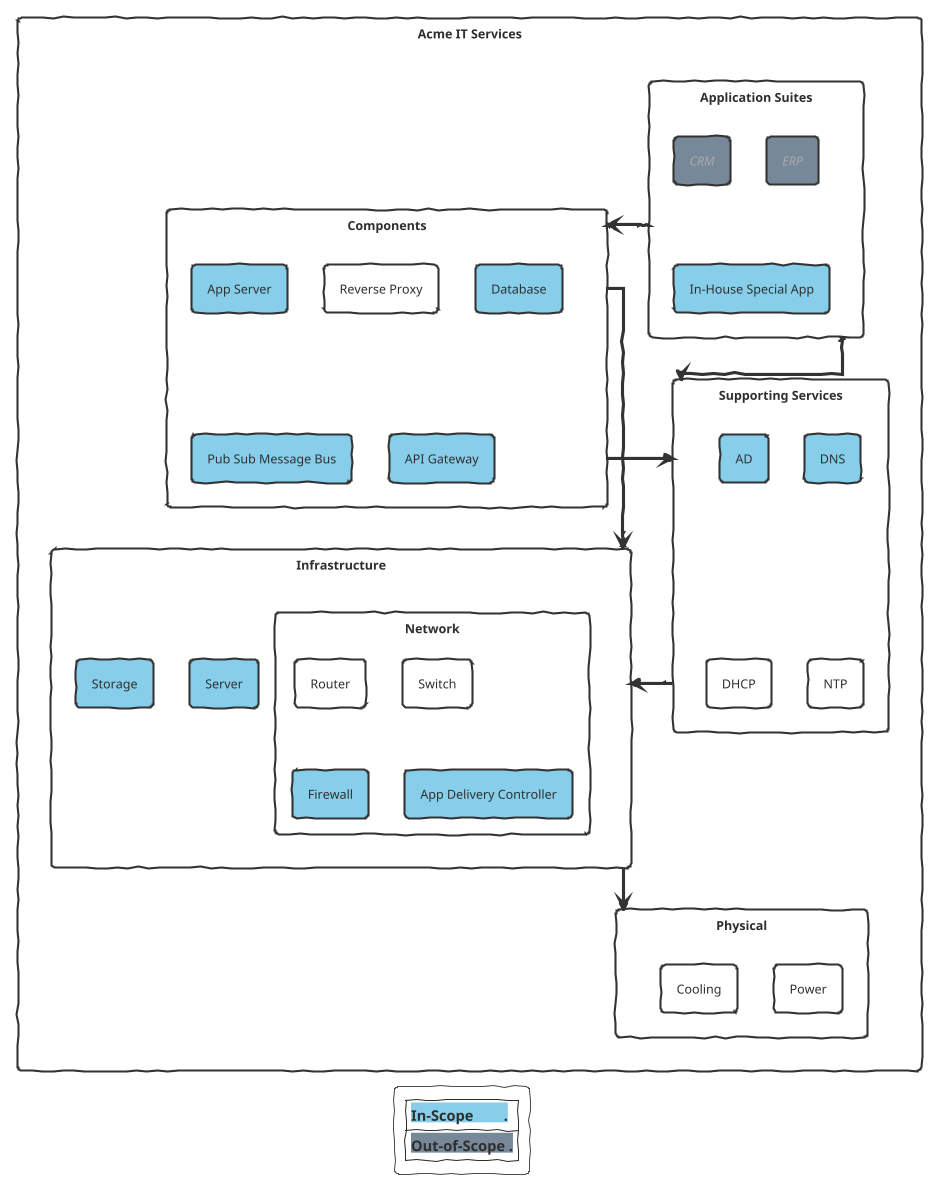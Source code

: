 @startuml
!theme sketchy-outline
hide stereotype

skinparam linetype ortho

<style>
  ' Styles to apply to components to indicate something of note:
  ' in-scope (<<i>>)
  .i {
    BackgroundColor SkyBlue
  }
  ' out-of-scope (<<o>>)
  .o {
    BackgroundColor LightSlateGray
    FontStyle italic
    FontColor DarkGray
  }
}
</style>
' Legend colours need to be updated manually :-(
legend
|<back:SkyBlue><b>In-Scope        .</b></back>|
|<back:LightSlateGrey><b>Out-of-Scope .</b></back>|
endlegend

rectangle "Acme IT Services" {
    rectangle "Application Suites" as apps {
        rectangle ERP <<o>>
        rectangle CRM <<o>>
        rectangle "In-House Special App" <<i>>
    }
    rectangle "Components" as components {
        rectangle "App Server" <<i>>
        rectangle "Reverse Proxy"
        rectangle "Database" <<i>>
        rectangle "Pub Sub Message Bus" <<i>>
        rectangle "API Gateway" <<i>>
    }
    rectangle "Supporting Services" as sup_svces {
        rectangle AD <<i>>
        rectangle DNS <<i>>
        rectangle DHCP
        rectangle NTP
    }
    rectangle Infrastructure as infra {
        rectangle Network {
            rectangle Router
            rectangle Switch
            rectangle Firewall <<i>>
            rectangle "App Delivery Controller" <<i>>
        }
        rectangle Server <<i>>
        rectangle Storage <<i>>
    }
    rectangle Physical as phy {
        rectangle Power
        rectangle Cooling
    }
}

infra ---> phy
sup_svces --> infra
apps --> sup_svces
apps --> components
components --> sup_svces
components --> infra

@enduml
